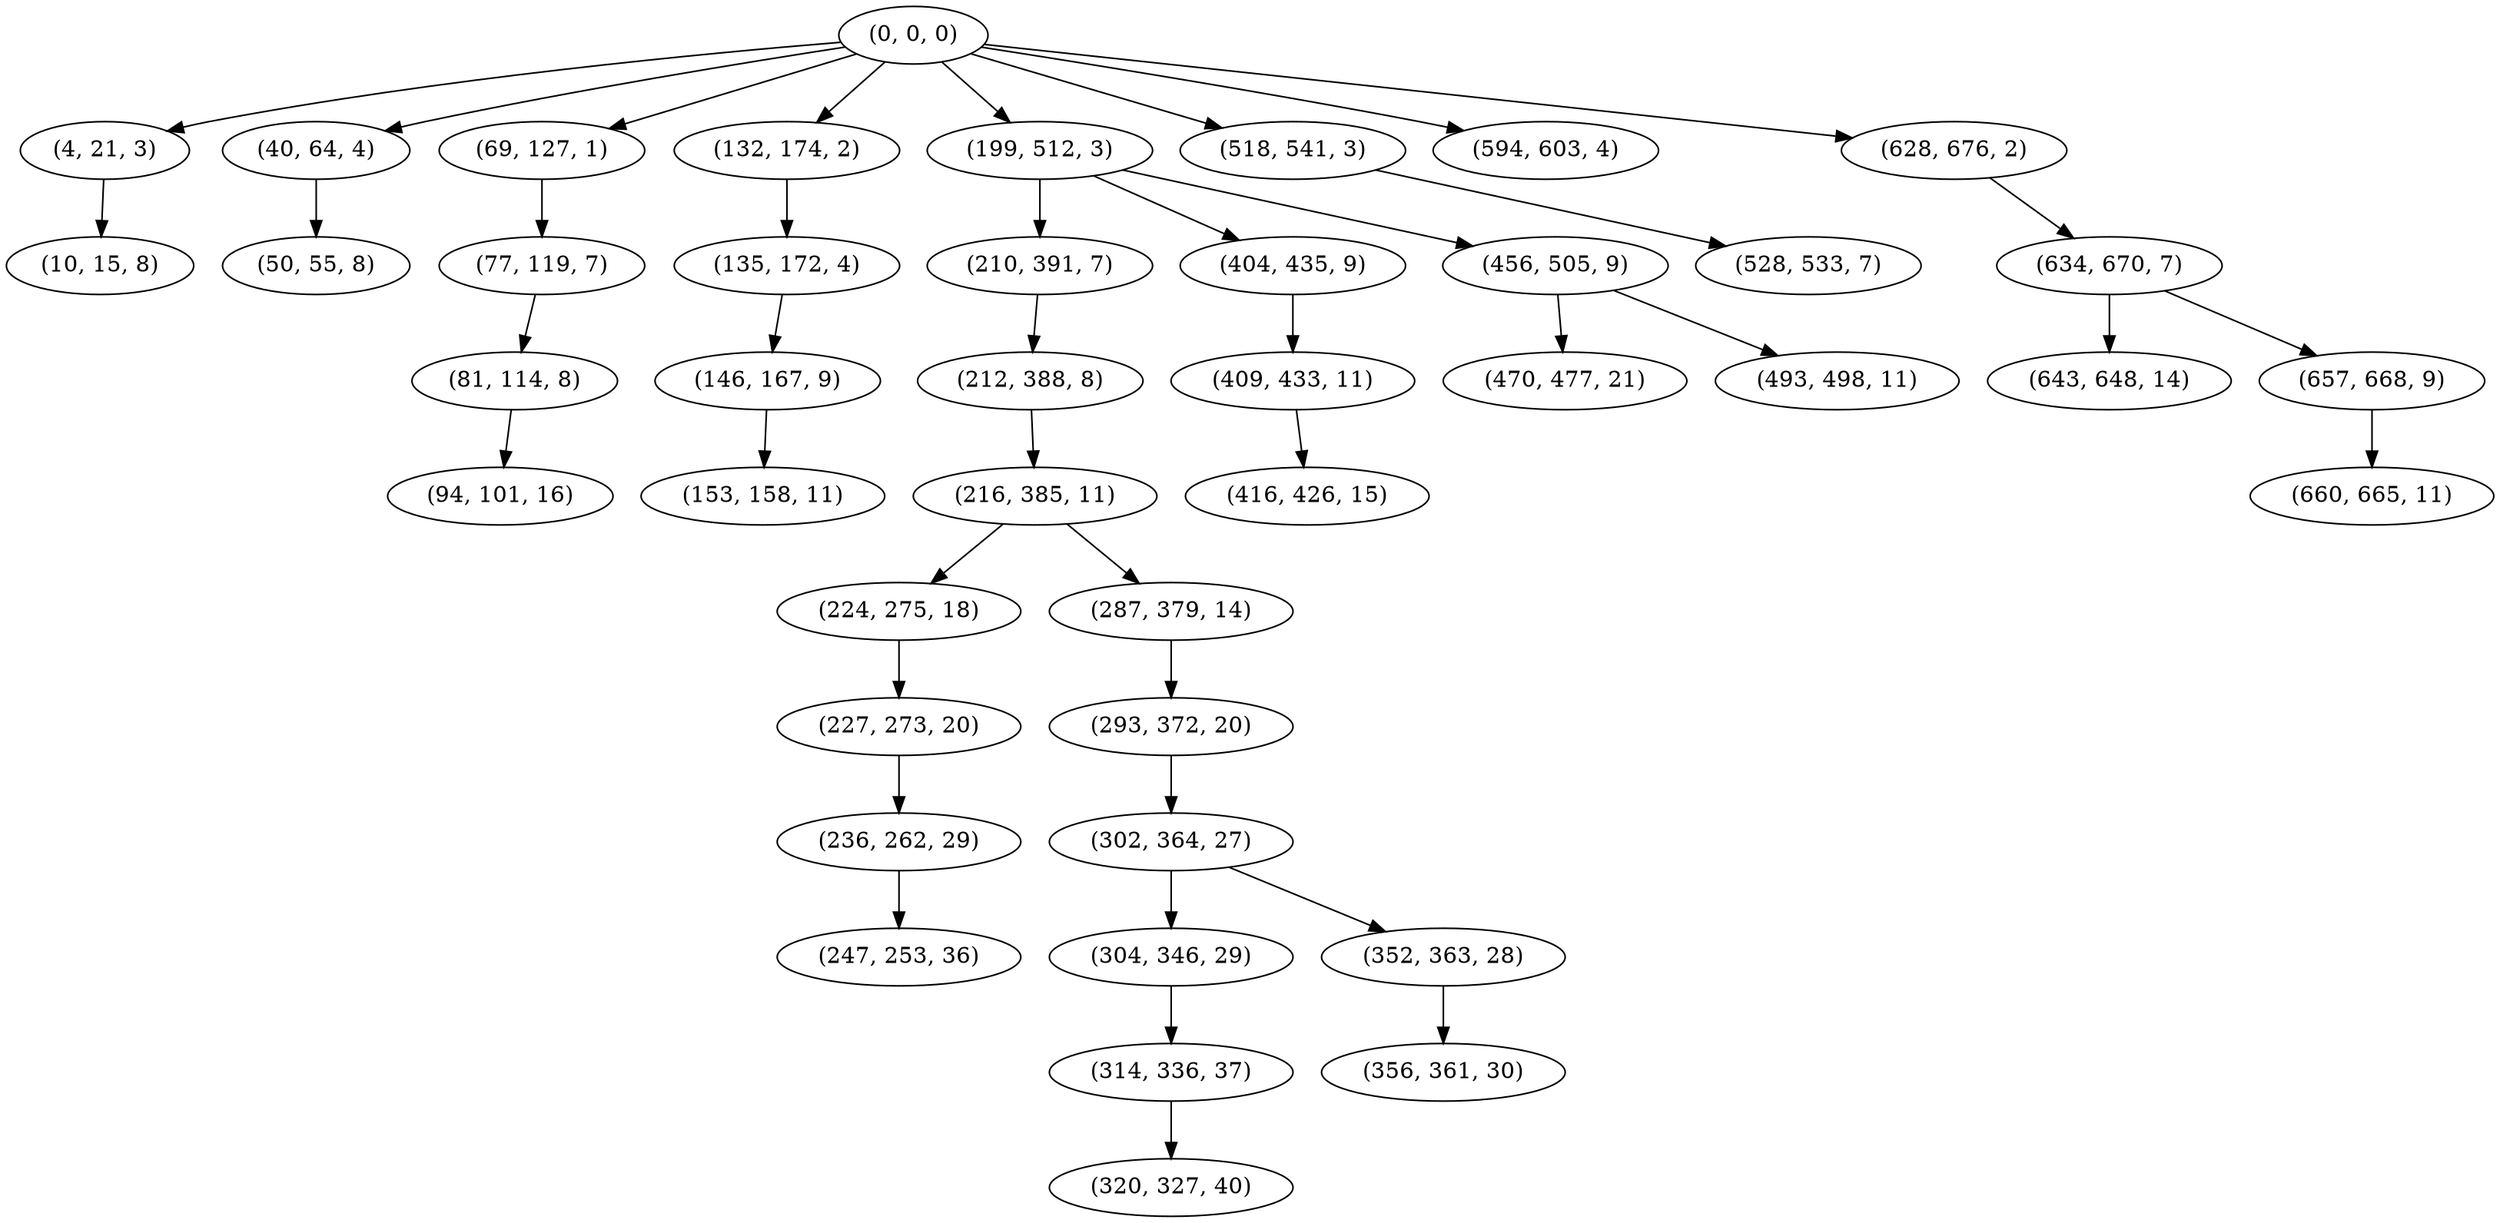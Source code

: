digraph tree {
    "(0, 0, 0)";
    "(4, 21, 3)";
    "(10, 15, 8)";
    "(40, 64, 4)";
    "(50, 55, 8)";
    "(69, 127, 1)";
    "(77, 119, 7)";
    "(81, 114, 8)";
    "(94, 101, 16)";
    "(132, 174, 2)";
    "(135, 172, 4)";
    "(146, 167, 9)";
    "(153, 158, 11)";
    "(199, 512, 3)";
    "(210, 391, 7)";
    "(212, 388, 8)";
    "(216, 385, 11)";
    "(224, 275, 18)";
    "(227, 273, 20)";
    "(236, 262, 29)";
    "(247, 253, 36)";
    "(287, 379, 14)";
    "(293, 372, 20)";
    "(302, 364, 27)";
    "(304, 346, 29)";
    "(314, 336, 37)";
    "(320, 327, 40)";
    "(352, 363, 28)";
    "(356, 361, 30)";
    "(404, 435, 9)";
    "(409, 433, 11)";
    "(416, 426, 15)";
    "(456, 505, 9)";
    "(470, 477, 21)";
    "(493, 498, 11)";
    "(518, 541, 3)";
    "(528, 533, 7)";
    "(594, 603, 4)";
    "(628, 676, 2)";
    "(634, 670, 7)";
    "(643, 648, 14)";
    "(657, 668, 9)";
    "(660, 665, 11)";
    "(0, 0, 0)" -> "(4, 21, 3)";
    "(0, 0, 0)" -> "(40, 64, 4)";
    "(0, 0, 0)" -> "(69, 127, 1)";
    "(0, 0, 0)" -> "(132, 174, 2)";
    "(0, 0, 0)" -> "(199, 512, 3)";
    "(0, 0, 0)" -> "(518, 541, 3)";
    "(0, 0, 0)" -> "(594, 603, 4)";
    "(0, 0, 0)" -> "(628, 676, 2)";
    "(4, 21, 3)" -> "(10, 15, 8)";
    "(40, 64, 4)" -> "(50, 55, 8)";
    "(69, 127, 1)" -> "(77, 119, 7)";
    "(77, 119, 7)" -> "(81, 114, 8)";
    "(81, 114, 8)" -> "(94, 101, 16)";
    "(132, 174, 2)" -> "(135, 172, 4)";
    "(135, 172, 4)" -> "(146, 167, 9)";
    "(146, 167, 9)" -> "(153, 158, 11)";
    "(199, 512, 3)" -> "(210, 391, 7)";
    "(199, 512, 3)" -> "(404, 435, 9)";
    "(199, 512, 3)" -> "(456, 505, 9)";
    "(210, 391, 7)" -> "(212, 388, 8)";
    "(212, 388, 8)" -> "(216, 385, 11)";
    "(216, 385, 11)" -> "(224, 275, 18)";
    "(216, 385, 11)" -> "(287, 379, 14)";
    "(224, 275, 18)" -> "(227, 273, 20)";
    "(227, 273, 20)" -> "(236, 262, 29)";
    "(236, 262, 29)" -> "(247, 253, 36)";
    "(287, 379, 14)" -> "(293, 372, 20)";
    "(293, 372, 20)" -> "(302, 364, 27)";
    "(302, 364, 27)" -> "(304, 346, 29)";
    "(302, 364, 27)" -> "(352, 363, 28)";
    "(304, 346, 29)" -> "(314, 336, 37)";
    "(314, 336, 37)" -> "(320, 327, 40)";
    "(352, 363, 28)" -> "(356, 361, 30)";
    "(404, 435, 9)" -> "(409, 433, 11)";
    "(409, 433, 11)" -> "(416, 426, 15)";
    "(456, 505, 9)" -> "(470, 477, 21)";
    "(456, 505, 9)" -> "(493, 498, 11)";
    "(518, 541, 3)" -> "(528, 533, 7)";
    "(628, 676, 2)" -> "(634, 670, 7)";
    "(634, 670, 7)" -> "(643, 648, 14)";
    "(634, 670, 7)" -> "(657, 668, 9)";
    "(657, 668, 9)" -> "(660, 665, 11)";
}
